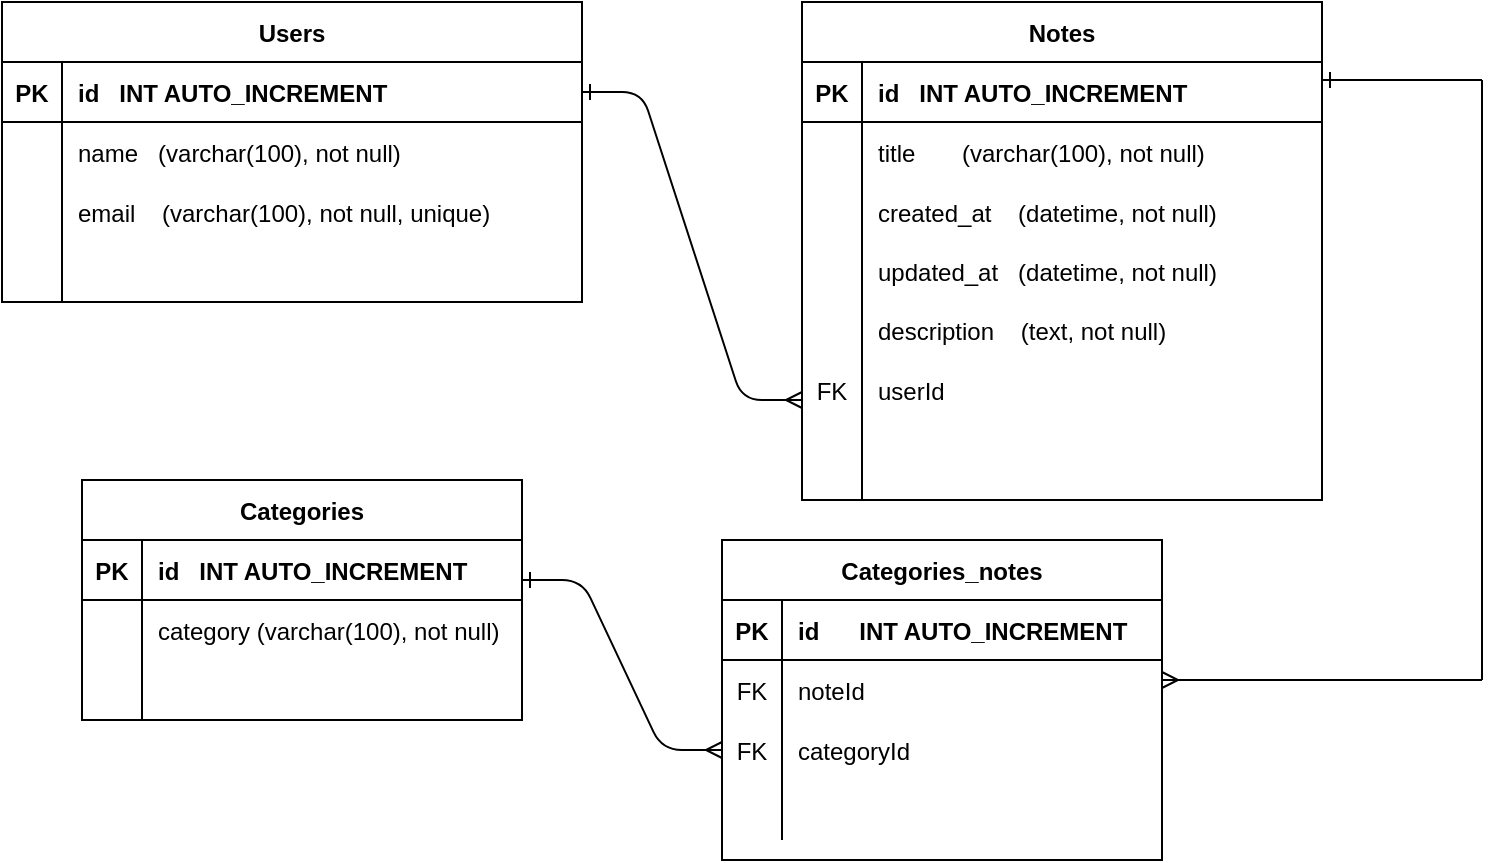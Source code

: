 <mxfile>
    <diagram id="iu-1QZEJPmRcR4mM0I2C" name="Page-1">
        <mxGraphModel dx="566" dy="488" grid="1" gridSize="10" guides="1" tooltips="1" connect="1" arrows="1" fold="1" page="1" pageScale="1" pageWidth="827" pageHeight="1169" math="0" shadow="0">
            <root>
                <mxCell id="0"/>
                <mxCell id="1" parent="0"/>
                <mxCell id="2" value="Users" style="shape=table;startSize=30;container=1;collapsible=1;childLayout=tableLayout;fixedRows=1;rowLines=0;fontStyle=1;align=center;resizeLast=1;" parent="1" vertex="1">
                    <mxGeometry x="40" y="41" width="290" height="150" as="geometry"/>
                </mxCell>
                <mxCell id="3" value="" style="shape=partialRectangle;collapsible=0;dropTarget=0;pointerEvents=0;fillColor=none;top=0;left=0;bottom=1;right=0;points=[[0,0.5],[1,0.5]];portConstraint=eastwest;" parent="2" vertex="1">
                    <mxGeometry y="30" width="290" height="30" as="geometry"/>
                </mxCell>
                <mxCell id="4" value="PK" style="shape=partialRectangle;connectable=0;fillColor=none;top=0;left=0;bottom=0;right=0;fontStyle=1;overflow=hidden;" parent="3" vertex="1">
                    <mxGeometry width="30" height="30" as="geometry"/>
                </mxCell>
                <mxCell id="5" value="id   INT AUTO_INCREMENT" style="shape=partialRectangle;connectable=0;fillColor=none;top=0;left=0;bottom=0;right=0;align=left;spacingLeft=6;fontStyle=1;overflow=hidden;" parent="3" vertex="1">
                    <mxGeometry x="30" width="260" height="30" as="geometry"/>
                </mxCell>
                <mxCell id="6" value="" style="shape=partialRectangle;collapsible=0;dropTarget=0;pointerEvents=0;fillColor=none;top=0;left=0;bottom=0;right=0;points=[[0,0.5],[1,0.5]];portConstraint=eastwest;" parent="2" vertex="1">
                    <mxGeometry y="60" width="290" height="30" as="geometry"/>
                </mxCell>
                <mxCell id="7" value="" style="shape=partialRectangle;connectable=0;fillColor=none;top=0;left=0;bottom=0;right=0;editable=1;overflow=hidden;" parent="6" vertex="1">
                    <mxGeometry width="30" height="30" as="geometry"/>
                </mxCell>
                <mxCell id="8" value="name   (varchar(100), not null)" style="shape=partialRectangle;connectable=0;fillColor=none;top=0;left=0;bottom=0;right=0;align=left;spacingLeft=6;overflow=hidden;" parent="6" vertex="1">
                    <mxGeometry x="30" width="260" height="30" as="geometry"/>
                </mxCell>
                <mxCell id="9" value="" style="shape=partialRectangle;collapsible=0;dropTarget=0;pointerEvents=0;fillColor=none;top=0;left=0;bottom=0;right=0;points=[[0,0.5],[1,0.5]];portConstraint=eastwest;" parent="2" vertex="1">
                    <mxGeometry y="90" width="290" height="30" as="geometry"/>
                </mxCell>
                <mxCell id="10" value="" style="shape=partialRectangle;connectable=0;fillColor=none;top=0;left=0;bottom=0;right=0;editable=1;overflow=hidden;" parent="9" vertex="1">
                    <mxGeometry width="30" height="30" as="geometry"/>
                </mxCell>
                <mxCell id="11" value="email    (varchar(100), not null, unique)" style="shape=partialRectangle;connectable=0;fillColor=none;top=0;left=0;bottom=0;right=0;align=left;spacingLeft=6;overflow=hidden;" parent="9" vertex="1">
                    <mxGeometry x="30" width="260" height="30" as="geometry"/>
                </mxCell>
                <mxCell id="12" value="" style="shape=partialRectangle;collapsible=0;dropTarget=0;pointerEvents=0;fillColor=none;top=0;left=0;bottom=0;right=0;points=[[0,0.5],[1,0.5]];portConstraint=eastwest;" parent="2" vertex="1">
                    <mxGeometry y="120" width="290" height="30" as="geometry"/>
                </mxCell>
                <mxCell id="13" value="" style="shape=partialRectangle;connectable=0;fillColor=none;top=0;left=0;bottom=0;right=0;editable=1;overflow=hidden;" parent="12" vertex="1">
                    <mxGeometry width="30" height="30" as="geometry"/>
                </mxCell>
                <mxCell id="14" value="" style="shape=partialRectangle;connectable=0;fillColor=none;top=0;left=0;bottom=0;right=0;align=left;spacingLeft=6;overflow=hidden;" parent="12" vertex="1">
                    <mxGeometry x="30" width="260" height="30" as="geometry"/>
                </mxCell>
                <mxCell id="15" value="Notes" style="shape=table;startSize=30;container=1;collapsible=1;childLayout=tableLayout;fixedRows=1;rowLines=0;fontStyle=1;align=center;resizeLast=1;" parent="1" vertex="1">
                    <mxGeometry x="440" y="41" width="260" height="249" as="geometry"/>
                </mxCell>
                <mxCell id="16" value="" style="shape=partialRectangle;collapsible=0;dropTarget=0;pointerEvents=0;fillColor=none;top=0;left=0;bottom=1;right=0;points=[[0,0.5],[1,0.5]];portConstraint=eastwest;" parent="15" vertex="1">
                    <mxGeometry y="30" width="260" height="30" as="geometry"/>
                </mxCell>
                <mxCell id="17" value="PK" style="shape=partialRectangle;connectable=0;fillColor=none;top=0;left=0;bottom=0;right=0;fontStyle=1;overflow=hidden;" parent="16" vertex="1">
                    <mxGeometry width="30" height="30" as="geometry"/>
                </mxCell>
                <mxCell id="18" value="id   INT AUTO_INCREMENT" style="shape=partialRectangle;connectable=0;fillColor=none;top=0;left=0;bottom=0;right=0;align=left;spacingLeft=6;fontStyle=1;overflow=hidden;" parent="16" vertex="1">
                    <mxGeometry x="30" width="230" height="30" as="geometry"/>
                </mxCell>
                <mxCell id="22" value="" style="shape=partialRectangle;collapsible=0;dropTarget=0;pointerEvents=0;fillColor=none;top=0;left=0;bottom=0;right=0;points=[[0,0.5],[1,0.5]];portConstraint=eastwest;" parent="15" vertex="1">
                    <mxGeometry y="60" width="260" height="30" as="geometry"/>
                </mxCell>
                <mxCell id="23" value="" style="shape=partialRectangle;connectable=0;fillColor=none;top=0;left=0;bottom=0;right=0;editable=1;overflow=hidden;" parent="22" vertex="1">
                    <mxGeometry width="30" height="30" as="geometry"/>
                </mxCell>
                <mxCell id="24" value="title       (varchar(100), not null)" style="shape=partialRectangle;connectable=0;fillColor=none;top=0;left=0;bottom=0;right=0;align=left;spacingLeft=6;overflow=hidden;" parent="22" vertex="1">
                    <mxGeometry x="30" width="230" height="30" as="geometry"/>
                </mxCell>
                <mxCell id="25" value="" style="shape=partialRectangle;collapsible=0;dropTarget=0;pointerEvents=0;fillColor=none;top=0;left=0;bottom=0;right=0;points=[[0,0.5],[1,0.5]];portConstraint=eastwest;" parent="15" vertex="1">
                    <mxGeometry y="90" width="260" height="30" as="geometry"/>
                </mxCell>
                <mxCell id="26" value="" style="shape=partialRectangle;connectable=0;fillColor=none;top=0;left=0;bottom=0;right=0;editable=1;overflow=hidden;" parent="25" vertex="1">
                    <mxGeometry width="30" height="30" as="geometry"/>
                </mxCell>
                <mxCell id="27" value="created_at    (datetime, not null)" style="shape=partialRectangle;connectable=0;fillColor=none;top=0;left=0;bottom=0;right=0;align=left;spacingLeft=6;overflow=hidden;" parent="25" vertex="1">
                    <mxGeometry x="30" width="230" height="30" as="geometry"/>
                </mxCell>
                <mxCell id="28" value="" style="shape=partialRectangle;collapsible=0;dropTarget=0;pointerEvents=0;fillColor=none;top=0;left=0;bottom=0;right=0;points=[[0,0.5],[1,0.5]];portConstraint=eastwest;" parent="15" vertex="1">
                    <mxGeometry y="120" width="260" height="29" as="geometry"/>
                </mxCell>
                <mxCell id="29" value="" style="shape=partialRectangle;connectable=0;fillColor=none;top=0;left=0;bottom=0;right=0;editable=1;overflow=hidden;" parent="28" vertex="1">
                    <mxGeometry width="30" height="29" as="geometry"/>
                </mxCell>
                <mxCell id="30" value="updated_at   (datetime, not null)" style="shape=partialRectangle;connectable=0;fillColor=none;top=0;left=0;bottom=0;right=0;align=left;spacingLeft=6;overflow=hidden;" parent="28" vertex="1">
                    <mxGeometry x="30" width="230" height="29" as="geometry"/>
                </mxCell>
                <mxCell id="31" value="" style="shape=partialRectangle;collapsible=0;dropTarget=0;pointerEvents=0;fillColor=none;top=0;left=0;bottom=0;right=0;points=[[0,0.5],[1,0.5]];portConstraint=eastwest;" parent="15" vertex="1">
                    <mxGeometry y="149" width="260" height="30" as="geometry"/>
                </mxCell>
                <mxCell id="32" value="" style="shape=partialRectangle;connectable=0;fillColor=none;top=0;left=0;bottom=0;right=0;editable=1;overflow=hidden;" parent="31" vertex="1">
                    <mxGeometry width="30" height="30" as="geometry"/>
                </mxCell>
                <mxCell id="33" value="description    (text, not null)" style="shape=partialRectangle;connectable=0;fillColor=none;top=0;left=0;bottom=0;right=0;align=left;spacingLeft=6;overflow=hidden;" parent="31" vertex="1">
                    <mxGeometry x="30" width="230" height="30" as="geometry"/>
                </mxCell>
                <mxCell id="34" value="" style="shape=partialRectangle;collapsible=0;dropTarget=0;pointerEvents=0;fillColor=none;top=0;left=0;bottom=0;right=0;points=[[0,0.5],[1,0.5]];portConstraint=eastwest;" parent="15" vertex="1">
                    <mxGeometry y="179" width="260" height="30" as="geometry"/>
                </mxCell>
                <mxCell id="35" value="FK" style="shape=partialRectangle;connectable=0;fillColor=none;top=0;left=0;bottom=0;right=0;editable=1;overflow=hidden;" parent="34" vertex="1">
                    <mxGeometry width="30" height="30" as="geometry"/>
                </mxCell>
                <mxCell id="36" value="userId" style="shape=partialRectangle;connectable=0;fillColor=none;top=0;left=0;bottom=0;right=0;align=left;spacingLeft=6;overflow=hidden;" parent="34" vertex="1">
                    <mxGeometry x="30" width="230" height="30" as="geometry"/>
                </mxCell>
                <mxCell id="64" value="" style="shape=partialRectangle;collapsible=0;dropTarget=0;pointerEvents=0;fillColor=none;top=0;left=0;bottom=0;right=0;points=[[0,0.5],[1,0.5]];portConstraint=eastwest;" parent="15" vertex="1">
                    <mxGeometry y="209" width="260" height="40" as="geometry"/>
                </mxCell>
                <mxCell id="65" value="" style="shape=partialRectangle;connectable=0;fillColor=none;top=0;left=0;bottom=0;right=0;editable=1;overflow=hidden;" parent="64" vertex="1">
                    <mxGeometry width="30" height="40" as="geometry"/>
                </mxCell>
                <mxCell id="66" value="" style="shape=partialRectangle;connectable=0;fillColor=none;top=0;left=0;bottom=0;right=0;align=left;spacingLeft=6;overflow=hidden;" parent="64" vertex="1">
                    <mxGeometry x="30" width="230" height="40" as="geometry"/>
                </mxCell>
                <mxCell id="37" value="Categories" style="shape=table;startSize=30;container=1;collapsible=1;childLayout=tableLayout;fixedRows=1;rowLines=0;fontStyle=1;align=center;resizeLast=1;" parent="1" vertex="1">
                    <mxGeometry x="80" y="280" width="220" height="120" as="geometry"/>
                </mxCell>
                <mxCell id="38" value="" style="shape=partialRectangle;collapsible=0;dropTarget=0;pointerEvents=0;fillColor=none;top=0;left=0;bottom=1;right=0;points=[[0,0.5],[1,0.5]];portConstraint=eastwest;" parent="37" vertex="1">
                    <mxGeometry y="30" width="220" height="30" as="geometry"/>
                </mxCell>
                <mxCell id="39" value="PK" style="shape=partialRectangle;connectable=0;fillColor=none;top=0;left=0;bottom=0;right=0;fontStyle=1;overflow=hidden;" parent="38" vertex="1">
                    <mxGeometry width="30" height="30" as="geometry"/>
                </mxCell>
                <mxCell id="40" value="id   INT AUTO_INCREMENT" style="shape=partialRectangle;connectable=0;fillColor=none;top=0;left=0;bottom=0;right=0;align=left;spacingLeft=6;fontStyle=1;overflow=hidden;" parent="38" vertex="1">
                    <mxGeometry x="30" width="190" height="30" as="geometry"/>
                </mxCell>
                <mxCell id="44" value="" style="shape=partialRectangle;collapsible=0;dropTarget=0;pointerEvents=0;fillColor=none;top=0;left=0;bottom=0;right=0;points=[[0,0.5],[1,0.5]];portConstraint=eastwest;" parent="37" vertex="1">
                    <mxGeometry y="60" width="220" height="30" as="geometry"/>
                </mxCell>
                <mxCell id="45" value="" style="shape=partialRectangle;connectable=0;fillColor=none;top=0;left=0;bottom=0;right=0;editable=1;overflow=hidden;" parent="44" vertex="1">
                    <mxGeometry width="30" height="30" as="geometry"/>
                </mxCell>
                <mxCell id="46" value="category (varchar(100), not null)" style="shape=partialRectangle;connectable=0;fillColor=none;top=0;left=0;bottom=0;right=0;align=left;spacingLeft=6;overflow=hidden;" parent="44" vertex="1">
                    <mxGeometry x="30" width="190" height="30" as="geometry"/>
                </mxCell>
                <mxCell id="47" value="" style="shape=partialRectangle;collapsible=0;dropTarget=0;pointerEvents=0;fillColor=none;top=0;left=0;bottom=0;right=0;points=[[0,0.5],[1,0.5]];portConstraint=eastwest;" parent="37" vertex="1">
                    <mxGeometry y="90" width="220" height="30" as="geometry"/>
                </mxCell>
                <mxCell id="48" value="" style="shape=partialRectangle;connectable=0;fillColor=none;top=0;left=0;bottom=0;right=0;editable=1;overflow=hidden;" parent="47" vertex="1">
                    <mxGeometry width="30" height="30" as="geometry"/>
                </mxCell>
                <mxCell id="49" value="" style="shape=partialRectangle;connectable=0;fillColor=none;top=0;left=0;bottom=0;right=0;align=left;spacingLeft=6;overflow=hidden;" parent="47" vertex="1">
                    <mxGeometry x="30" width="190" height="30" as="geometry"/>
                </mxCell>
                <mxCell id="60" value="" style="edgeStyle=entityRelationEdgeStyle;fontSize=12;html=1;endArrow=ERmany;startArrow=ERone;exitX=1;exitY=0.5;exitDx=0;exitDy=0;endFill=0;startFill=0;" parent="1" source="3" edge="1">
                    <mxGeometry width="100" height="100" relative="1" as="geometry">
                        <mxPoint x="310" y="300" as="sourcePoint"/>
                        <mxPoint x="440" y="240" as="targetPoint"/>
                    </mxGeometry>
                </mxCell>
                <mxCell id="67" value="Categories_notes" style="shape=table;startSize=30;container=1;collapsible=1;childLayout=tableLayout;fixedRows=1;rowLines=0;fontStyle=1;align=center;resizeLast=1;" parent="1" vertex="1">
                    <mxGeometry x="400" y="310" width="220" height="160" as="geometry"/>
                </mxCell>
                <mxCell id="68" value="" style="shape=partialRectangle;collapsible=0;dropTarget=0;pointerEvents=0;fillColor=none;top=0;left=0;bottom=1;right=0;points=[[0,0.5],[1,0.5]];portConstraint=eastwest;" parent="67" vertex="1">
                    <mxGeometry y="30" width="220" height="30" as="geometry"/>
                </mxCell>
                <mxCell id="69" value="PK" style="shape=partialRectangle;connectable=0;fillColor=none;top=0;left=0;bottom=0;right=0;fontStyle=1;overflow=hidden;" parent="68" vertex="1">
                    <mxGeometry width="30" height="30" as="geometry"/>
                </mxCell>
                <mxCell id="70" value="id      INT AUTO_INCREMENT" style="shape=partialRectangle;connectable=0;fillColor=none;top=0;left=0;bottom=0;right=0;align=left;spacingLeft=6;fontStyle=1;overflow=hidden;" parent="68" vertex="1">
                    <mxGeometry x="30" width="190" height="30" as="geometry"/>
                </mxCell>
                <mxCell id="71" value="" style="shape=partialRectangle;collapsible=0;dropTarget=0;pointerEvents=0;fillColor=none;top=0;left=0;bottom=0;right=0;points=[[0,0.5],[1,0.5]];portConstraint=eastwest;" parent="67" vertex="1">
                    <mxGeometry y="60" width="220" height="30" as="geometry"/>
                </mxCell>
                <mxCell id="72" value="FK" style="shape=partialRectangle;connectable=0;fillColor=none;top=0;left=0;bottom=0;right=0;editable=1;overflow=hidden;" parent="71" vertex="1">
                    <mxGeometry width="30" height="30" as="geometry"/>
                </mxCell>
                <mxCell id="73" value="noteId" style="shape=partialRectangle;connectable=0;fillColor=none;top=0;left=0;bottom=0;right=0;align=left;spacingLeft=6;overflow=hidden;" parent="71" vertex="1">
                    <mxGeometry x="30" width="190" height="30" as="geometry"/>
                </mxCell>
                <mxCell id="74" value="" style="shape=partialRectangle;collapsible=0;dropTarget=0;pointerEvents=0;fillColor=none;top=0;left=0;bottom=0;right=0;points=[[0,0.5],[1,0.5]];portConstraint=eastwest;" parent="67" vertex="1">
                    <mxGeometry y="90" width="220" height="30" as="geometry"/>
                </mxCell>
                <mxCell id="75" value="FK" style="shape=partialRectangle;connectable=0;fillColor=none;top=0;left=0;bottom=0;right=0;editable=1;overflow=hidden;" parent="74" vertex="1">
                    <mxGeometry width="30" height="30" as="geometry"/>
                </mxCell>
                <mxCell id="76" value="categoryId" style="shape=partialRectangle;connectable=0;fillColor=none;top=0;left=0;bottom=0;right=0;align=left;spacingLeft=6;overflow=hidden;" parent="74" vertex="1">
                    <mxGeometry x="30" width="190" height="30" as="geometry"/>
                </mxCell>
                <mxCell id="77" value="" style="shape=partialRectangle;collapsible=0;dropTarget=0;pointerEvents=0;fillColor=none;top=0;left=0;bottom=0;right=0;points=[[0,0.5],[1,0.5]];portConstraint=eastwest;" parent="67" vertex="1">
                    <mxGeometry y="120" width="220" height="30" as="geometry"/>
                </mxCell>
                <mxCell id="78" value="" style="shape=partialRectangle;connectable=0;fillColor=none;top=0;left=0;bottom=0;right=0;editable=1;overflow=hidden;" parent="77" vertex="1">
                    <mxGeometry width="30" height="30" as="geometry"/>
                </mxCell>
                <mxCell id="79" value="" style="shape=partialRectangle;connectable=0;fillColor=none;top=0;left=0;bottom=0;right=0;align=left;spacingLeft=6;overflow=hidden;" parent="77" vertex="1">
                    <mxGeometry x="30" width="190" height="30" as="geometry"/>
                </mxCell>
                <mxCell id="81" value="" style="edgeStyle=entityRelationEdgeStyle;fontSize=12;html=1;endArrow=ERmany;startArrow=ERone;exitX=1;exitY=0.5;exitDx=0;exitDy=0;endFill=0;entryX=0;entryY=0.5;entryDx=0;entryDy=0;startFill=0;" parent="1" target="74" edge="1">
                    <mxGeometry width="100" height="100" relative="1" as="geometry">
                        <mxPoint x="300" y="330" as="sourcePoint"/>
                        <mxPoint x="406" y="484" as="targetPoint"/>
                    </mxGeometry>
                </mxCell>
                <mxCell id="85" value="" style="endArrow=none;html=1;rounded=0;" parent="1" edge="1">
                    <mxGeometry relative="1" as="geometry">
                        <mxPoint x="780" y="380" as="sourcePoint"/>
                        <mxPoint x="780" y="80" as="targetPoint"/>
                    </mxGeometry>
                </mxCell>
                <mxCell id="88" value="" style="endArrow=none;html=1;rounded=0;startArrow=ERone;startFill=0;" parent="1" edge="1">
                    <mxGeometry relative="1" as="geometry">
                        <mxPoint x="700" y="80" as="sourcePoint"/>
                        <mxPoint x="780" y="80" as="targetPoint"/>
                    </mxGeometry>
                </mxCell>
                <mxCell id="90" value="" style="endArrow=none;html=1;rounded=0;endFill=0;startArrow=ERmany;startFill=0;" parent="1" edge="1">
                    <mxGeometry relative="1" as="geometry">
                        <mxPoint x="620" y="380" as="sourcePoint"/>
                        <mxPoint x="780" y="380" as="targetPoint"/>
                    </mxGeometry>
                </mxCell>
            </root>
        </mxGraphModel>
    </diagram>
</mxfile>